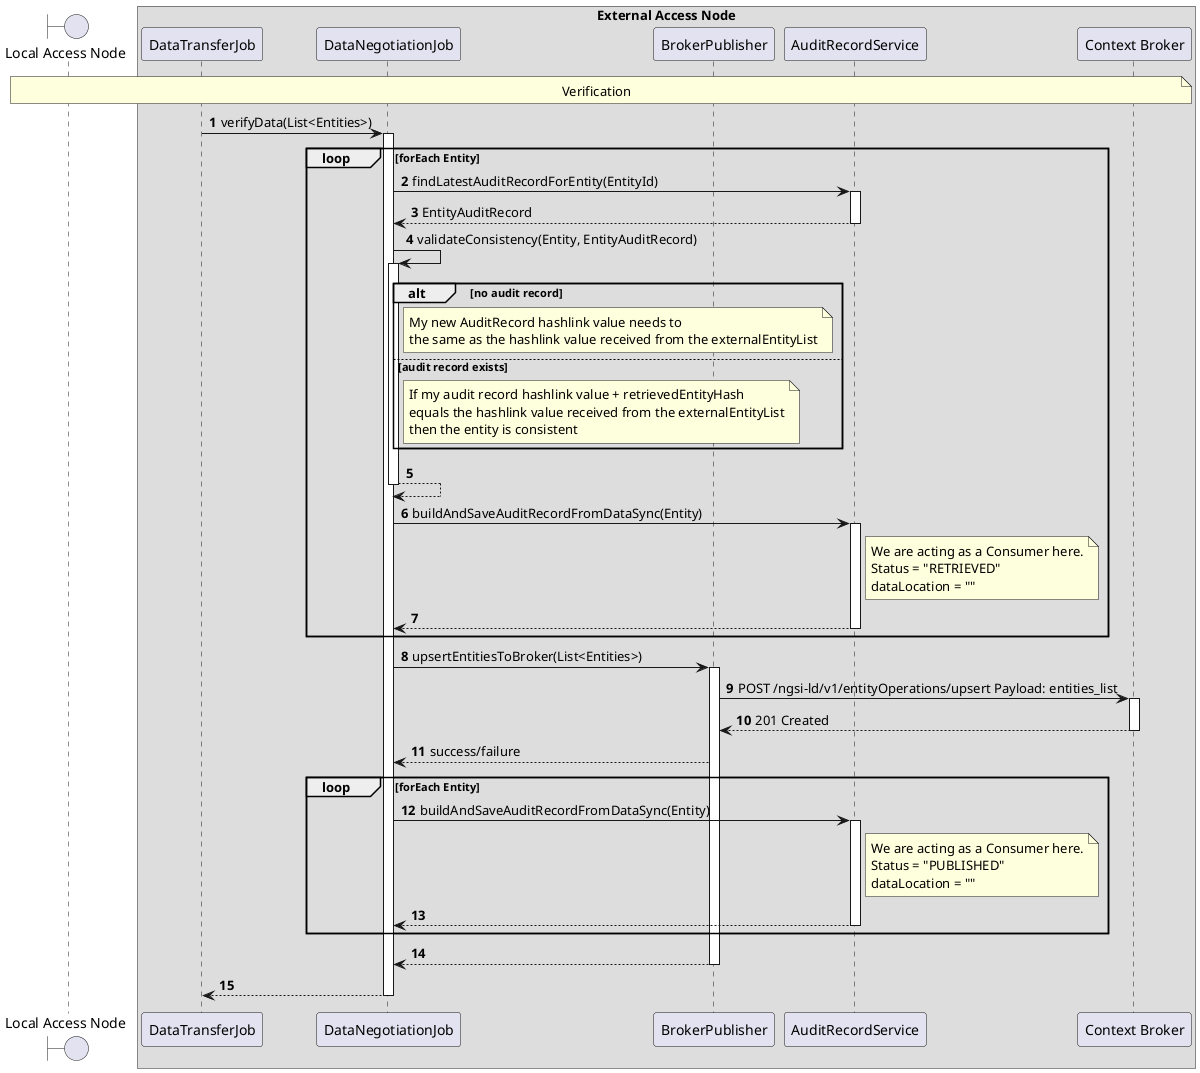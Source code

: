 @startuml
'https://plantuml.com/sequence-diagram

'---------- Config ----------------

autonumber

'---------- Header ----------------

boundary "Local Access Node" as lan

box "External Access Node"

  participant "DataTransferJob" as dtj
  participant "DataNegotiationJob" as dnj
  participant "BrokerPublisher" as bp
  participant "AuditRecordService" as ars
  participant "Context Broker" as cb

end box

'---------- Diagram ----------------

note over lan, cb
    Verification
end note

    dtj -> dnj++: verifyData(List<Entities>)
        loop forEach Entity
            dnj -> ars++: findLatestAuditRecordForEntity(EntityId)
            return EntityAuditRecord
            dnj -> dnj++: validateConsistency(Entity, EntityAuditRecord)
                alt no audit record
                    note right of dnj
                        My new AuditRecord hashlink value needs to
                        the same as the hashlink value received from the externalEntityList
                    end note
                else audit record exists
                    note right of dnj
                        If my audit record hashlink value + retrievedEntityHash
                        equals the hashlink value received from the externalEntityList
                        then the entity is consistent
                    end note
                end
            return

            dnj -> ars++: buildAndSaveAuditRecordFromDataSync(Entity)
                note right of ars
                    We are acting as a Consumer here.
                    Status = "RETRIEVED"
                    dataLocation = ""
                end note
                return
        end


        dnj -> bp++: upsertEntitiesToBroker(List<Entities>)
            bp -> cb++: POST /ngsi-ld/v1/entityOperations/upsert Payload: entities_list
            return 201 Created
        bp --> dnj: success/failure

        loop forEach Entity
            dnj -> ars++: buildAndSaveAuditRecordFromDataSync(Entity)
            note right of ars
                We are acting as a Consumer here.
                Status = "PUBLISHED"
                dataLocation = ""
            end note
            return
        end
    return
return

@enduml